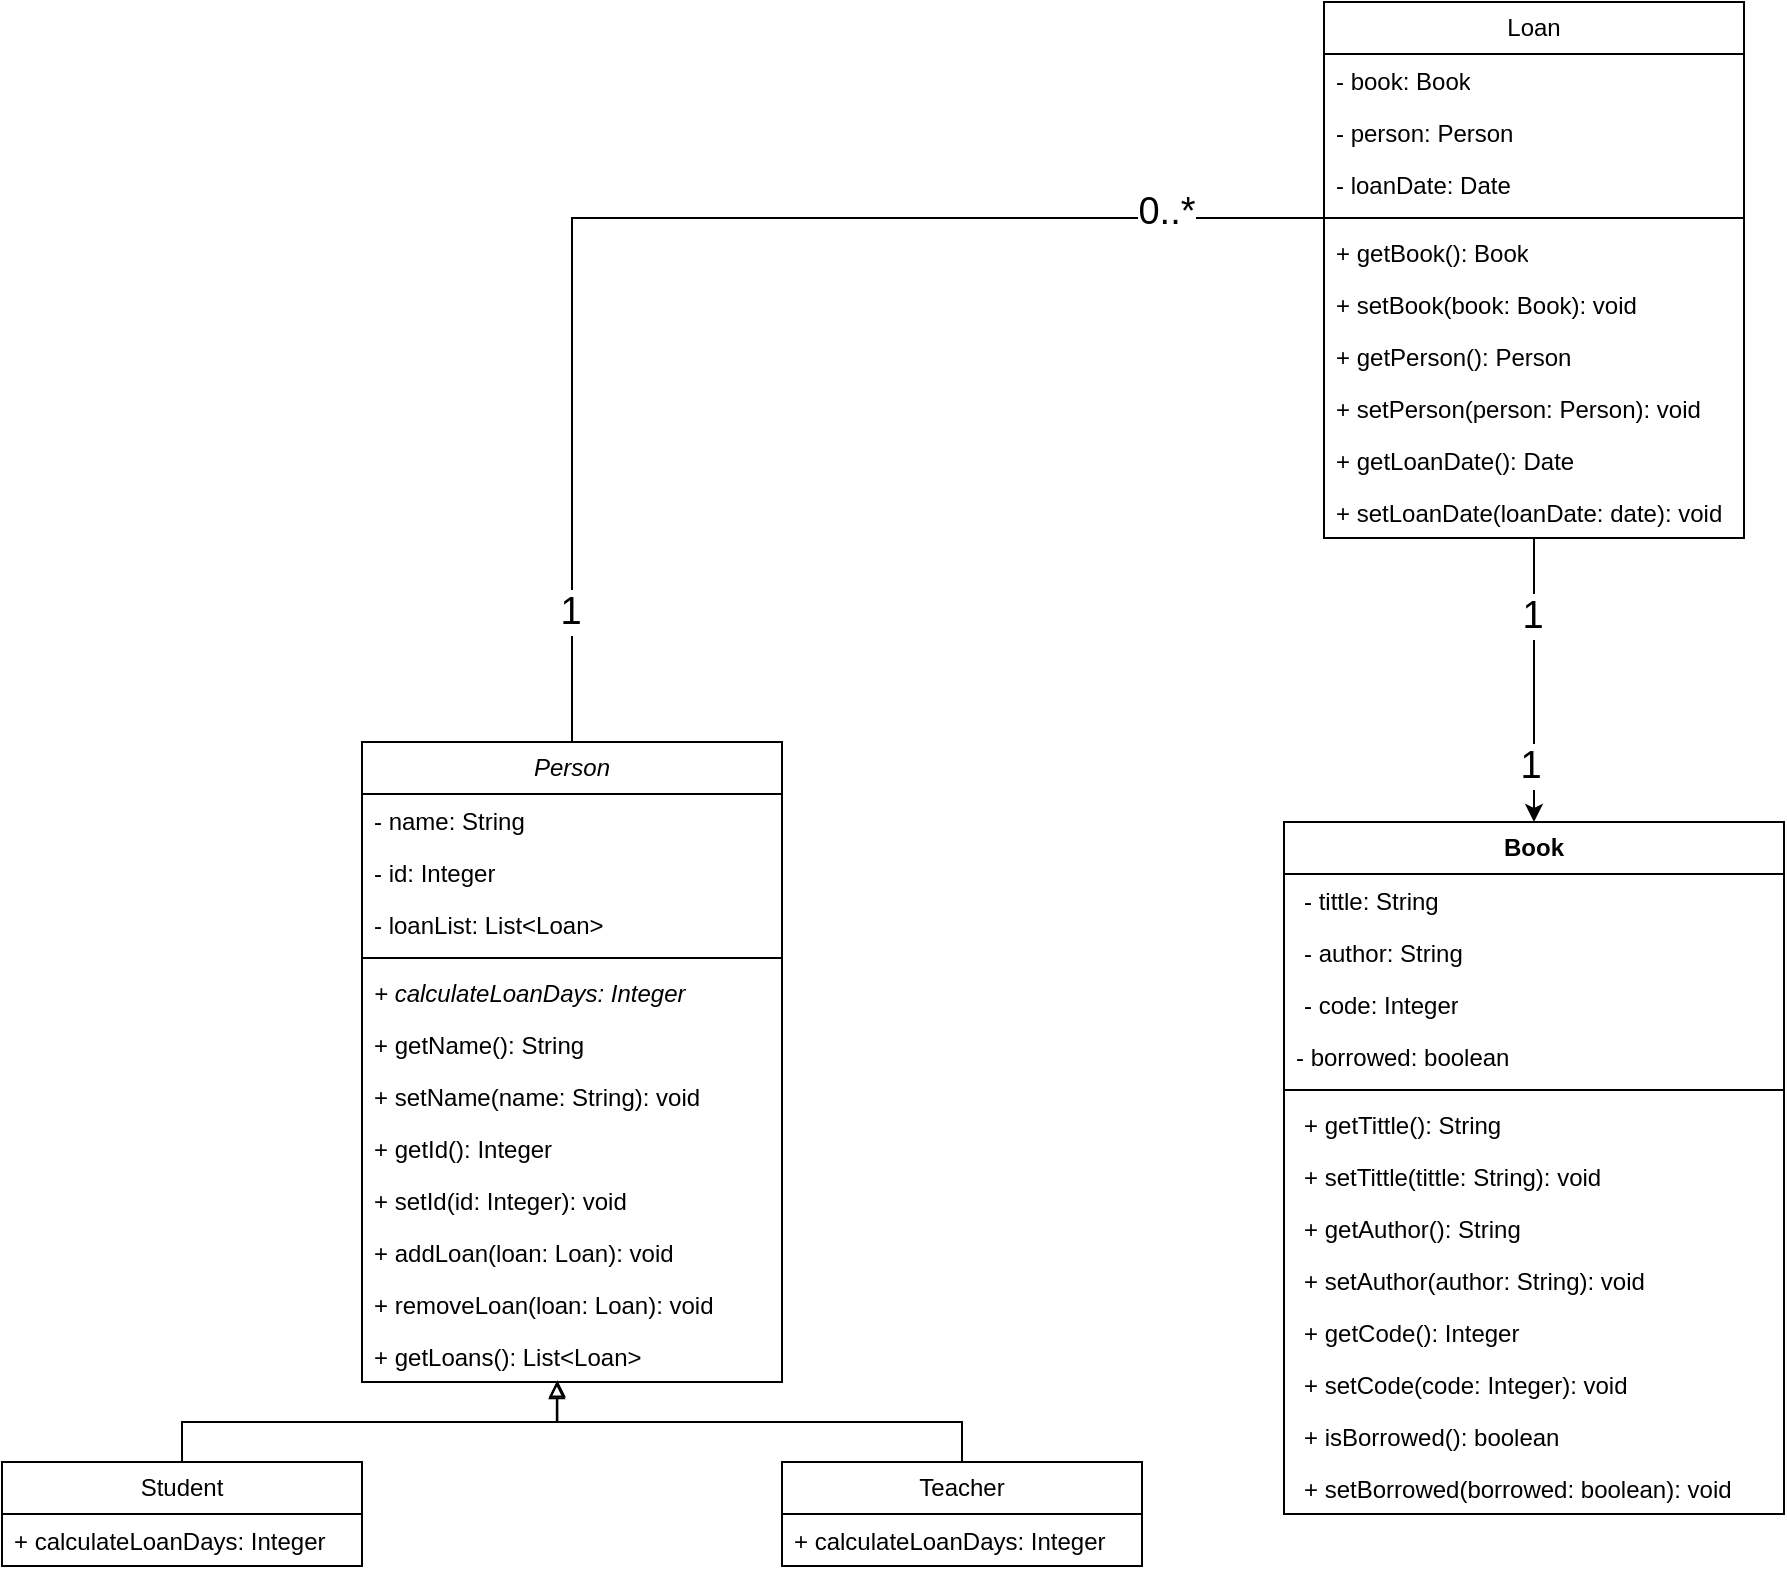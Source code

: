 <mxfile version="28.2.8">
  <diagram name="Page-1" id="9g-6qpBIdF5cQuD4IdY8">
    <mxGraphModel dx="1347" dy="2115" grid="1" gridSize="10" guides="1" tooltips="1" connect="1" arrows="1" fold="1" page="1" pageScale="1" pageWidth="827" pageHeight="1169" math="0" shadow="0">
      <root>
        <mxCell id="0" />
        <mxCell id="1" parent="0" />
        <mxCell id="0EXRGw08wKVfJBa9O7XE-159" style="edgeStyle=orthogonalEdgeStyle;rounded=0;orthogonalLoop=1;jettySize=auto;html=1;endArrow=none;endFill=0;" edge="1" parent="1" source="0EXRGw08wKVfJBa9O7XE-12" target="0EXRGw08wKVfJBa9O7XE-134">
          <mxGeometry relative="1" as="geometry" />
        </mxCell>
        <mxCell id="0EXRGw08wKVfJBa9O7XE-160" value="1" style="edgeLabel;html=1;align=center;verticalAlign=middle;resizable=0;points=[];fontSize=19;" vertex="1" connectable="0" parent="0EXRGw08wKVfJBa9O7XE-159">
          <mxGeometry x="-0.795" y="1" relative="1" as="geometry">
            <mxPoint as="offset" />
          </mxGeometry>
        </mxCell>
        <mxCell id="0EXRGw08wKVfJBa9O7XE-161" value="0..*" style="edgeLabel;html=1;align=center;verticalAlign=middle;resizable=0;points=[];fontSize=19;" vertex="1" connectable="0" parent="0EXRGw08wKVfJBa9O7XE-159">
          <mxGeometry x="0.75" y="3" relative="1" as="geometry">
            <mxPoint as="offset" />
          </mxGeometry>
        </mxCell>
        <mxCell id="0EXRGw08wKVfJBa9O7XE-12" value="&lt;i&gt;Person&lt;/i&gt;" style="swimlane;fontStyle=0;childLayout=stackLayout;horizontal=1;startSize=26;fillColor=none;horizontalStack=0;resizeParent=1;resizeParentMax=0;resizeLast=0;collapsible=1;marginBottom=0;whiteSpace=wrap;html=1;" vertex="1" parent="1">
          <mxGeometry x="309" y="40" width="210" height="320" as="geometry" />
        </mxCell>
        <mxCell id="0EXRGw08wKVfJBa9O7XE-13" value="- name: String" style="text;strokeColor=none;fillColor=none;align=left;verticalAlign=top;spacingLeft=4;spacingRight=4;overflow=hidden;rotatable=0;points=[[0,0.5],[1,0.5]];portConstraint=eastwest;whiteSpace=wrap;html=1;" vertex="1" parent="0EXRGw08wKVfJBa9O7XE-12">
          <mxGeometry y="26" width="210" height="26" as="geometry" />
        </mxCell>
        <mxCell id="0EXRGw08wKVfJBa9O7XE-14" value="- id: Integer" style="text;strokeColor=none;fillColor=none;align=left;verticalAlign=top;spacingLeft=4;spacingRight=4;overflow=hidden;rotatable=0;points=[[0,0.5],[1,0.5]];portConstraint=eastwest;whiteSpace=wrap;html=1;" vertex="1" parent="0EXRGw08wKVfJBa9O7XE-12">
          <mxGeometry y="52" width="210" height="26" as="geometry" />
        </mxCell>
        <mxCell id="0EXRGw08wKVfJBa9O7XE-141" value="- loanList: List&amp;lt;Loan&amp;gt;&amp;nbsp;" style="text;strokeColor=none;fillColor=none;align=left;verticalAlign=top;spacingLeft=4;spacingRight=4;overflow=hidden;rotatable=0;points=[[0,0.5],[1,0.5]];portConstraint=eastwest;whiteSpace=wrap;html=1;" vertex="1" parent="0EXRGw08wKVfJBa9O7XE-12">
          <mxGeometry y="78" width="210" height="26" as="geometry" />
        </mxCell>
        <mxCell id="0EXRGw08wKVfJBa9O7XE-142" value="" style="line;strokeWidth=1;fillColor=none;align=left;verticalAlign=middle;spacingTop=-1;spacingLeft=3;spacingRight=3;rotatable=0;labelPosition=right;points=[];portConstraint=eastwest;strokeColor=inherit;" vertex="1" parent="0EXRGw08wKVfJBa9O7XE-12">
          <mxGeometry y="104" width="210" height="8" as="geometry" />
        </mxCell>
        <mxCell id="0EXRGw08wKVfJBa9O7XE-15" value="&lt;font&gt;&lt;i&gt;+ calculateLoanDays: Integer&lt;/i&gt;&lt;/font&gt;" style="text;strokeColor=none;fillColor=none;align=left;verticalAlign=top;spacingLeft=4;spacingRight=4;overflow=hidden;rotatable=0;points=[[0,0.5],[1,0.5]];portConstraint=eastwest;whiteSpace=wrap;html=1;" vertex="1" parent="0EXRGw08wKVfJBa9O7XE-12">
          <mxGeometry y="112" width="210" height="26" as="geometry" />
        </mxCell>
        <mxCell id="0EXRGw08wKVfJBa9O7XE-17" value="&lt;font&gt;+ getName(): String&lt;/font&gt;" style="text;strokeColor=none;fillColor=none;align=left;verticalAlign=top;spacingLeft=4;spacingRight=4;overflow=hidden;rotatable=0;points=[[0,0.5],[1,0.5]];portConstraint=eastwest;whiteSpace=wrap;html=1;" vertex="1" parent="0EXRGw08wKVfJBa9O7XE-12">
          <mxGeometry y="138" width="210" height="26" as="geometry" />
        </mxCell>
        <mxCell id="0EXRGw08wKVfJBa9O7XE-18" value="&lt;font&gt;+ setName(name: String): void&lt;/font&gt;" style="text;strokeColor=none;fillColor=none;align=left;verticalAlign=top;spacingLeft=4;spacingRight=4;overflow=hidden;rotatable=0;points=[[0,0.5],[1,0.5]];portConstraint=eastwest;whiteSpace=wrap;html=1;" vertex="1" parent="0EXRGw08wKVfJBa9O7XE-12">
          <mxGeometry y="164" width="210" height="26" as="geometry" />
        </mxCell>
        <mxCell id="0EXRGw08wKVfJBa9O7XE-19" value="&lt;font&gt;+ getId(): Integer&lt;/font&gt;" style="text;strokeColor=none;fillColor=none;align=left;verticalAlign=top;spacingLeft=4;spacingRight=4;overflow=hidden;rotatable=0;points=[[0,0.5],[1,0.5]];portConstraint=eastwest;whiteSpace=wrap;html=1;" vertex="1" parent="0EXRGw08wKVfJBa9O7XE-12">
          <mxGeometry y="190" width="210" height="26" as="geometry" />
        </mxCell>
        <mxCell id="0EXRGw08wKVfJBa9O7XE-20" value="&lt;font&gt;+ setId(id: Integer): void&lt;/font&gt;" style="text;strokeColor=none;fillColor=none;align=left;verticalAlign=top;spacingLeft=4;spacingRight=4;overflow=hidden;rotatable=0;points=[[0,0.5],[1,0.5]];portConstraint=eastwest;whiteSpace=wrap;html=1;" vertex="1" parent="0EXRGw08wKVfJBa9O7XE-12">
          <mxGeometry y="216" width="210" height="26" as="geometry" />
        </mxCell>
        <mxCell id="0EXRGw08wKVfJBa9O7XE-153" value="&lt;font&gt;+ addLoan(loan: Loan): void&lt;/font&gt;" style="text;strokeColor=none;fillColor=none;align=left;verticalAlign=top;spacingLeft=4;spacingRight=4;overflow=hidden;rotatable=0;points=[[0,0.5],[1,0.5]];portConstraint=eastwest;whiteSpace=wrap;html=1;" vertex="1" parent="0EXRGw08wKVfJBa9O7XE-12">
          <mxGeometry y="242" width="210" height="26" as="geometry" />
        </mxCell>
        <mxCell id="0EXRGw08wKVfJBa9O7XE-155" value="&lt;font&gt;+ removeLoan(loan: Loan): void&lt;/font&gt;" style="text;strokeColor=none;fillColor=none;align=left;verticalAlign=top;spacingLeft=4;spacingRight=4;overflow=hidden;rotatable=0;points=[[0,0.5],[1,0.5]];portConstraint=eastwest;whiteSpace=wrap;html=1;" vertex="1" parent="0EXRGw08wKVfJBa9O7XE-12">
          <mxGeometry y="268" width="210" height="26" as="geometry" />
        </mxCell>
        <mxCell id="0EXRGw08wKVfJBa9O7XE-156" value="&lt;font&gt;+ getLoans(): List&amp;lt;Loan&amp;gt;&lt;/font&gt;" style="text;strokeColor=none;fillColor=none;align=left;verticalAlign=top;spacingLeft=4;spacingRight=4;overflow=hidden;rotatable=0;points=[[0,0.5],[1,0.5]];portConstraint=eastwest;whiteSpace=wrap;html=1;" vertex="1" parent="0EXRGw08wKVfJBa9O7XE-12">
          <mxGeometry y="294" width="210" height="26" as="geometry" />
        </mxCell>
        <mxCell id="0EXRGw08wKVfJBa9O7XE-30" value="Student" style="swimlane;fontStyle=0;childLayout=stackLayout;horizontal=1;startSize=26;fillColor=none;horizontalStack=0;resizeParent=1;resizeParentMax=0;resizeLast=0;collapsible=1;marginBottom=0;whiteSpace=wrap;html=1;" vertex="1" parent="1">
          <mxGeometry x="129" y="400" width="180" height="52" as="geometry">
            <mxRectangle x="130" y="400" width="80" height="30" as="alternateBounds" />
          </mxGeometry>
        </mxCell>
        <mxCell id="0EXRGw08wKVfJBa9O7XE-32" value="+ calculateLoanDays: Integer" style="text;strokeColor=none;fillColor=none;align=left;verticalAlign=top;spacingLeft=4;spacingRight=4;overflow=hidden;rotatable=0;points=[[0,0.5],[1,0.5]];portConstraint=eastwest;whiteSpace=wrap;html=1;" vertex="1" parent="0EXRGw08wKVfJBa9O7XE-30">
          <mxGeometry y="26" width="180" height="26" as="geometry" />
        </mxCell>
        <mxCell id="0EXRGw08wKVfJBa9O7XE-34" value="Teacher" style="swimlane;fontStyle=0;childLayout=stackLayout;horizontal=1;startSize=26;fillColor=none;horizontalStack=0;resizeParent=1;resizeParentMax=0;resizeLast=0;collapsible=1;marginBottom=0;whiteSpace=wrap;html=1;" vertex="1" parent="1">
          <mxGeometry x="519" y="400" width="180" height="52" as="geometry">
            <mxRectangle x="490" y="400" width="80" height="30" as="alternateBounds" />
          </mxGeometry>
        </mxCell>
        <mxCell id="0EXRGw08wKVfJBa9O7XE-35" value="+ calculateLoanDays: Integer" style="text;strokeColor=none;fillColor=none;align=left;verticalAlign=top;spacingLeft=4;spacingRight=4;overflow=hidden;rotatable=0;points=[[0,0.5],[1,0.5]];portConstraint=eastwest;whiteSpace=wrap;html=1;" vertex="1" parent="0EXRGw08wKVfJBa9O7XE-34">
          <mxGeometry y="26" width="180" height="26" as="geometry" />
        </mxCell>
        <mxCell id="0EXRGw08wKVfJBa9O7XE-100" value="&lt;b&gt;Book&lt;/b&gt;" style="swimlane;fontStyle=0;childLayout=stackLayout;horizontal=1;startSize=26;fillColor=none;horizontalStack=0;resizeParent=1;resizeParentMax=0;resizeLast=0;collapsible=1;marginBottom=0;whiteSpace=wrap;html=1;" vertex="1" parent="1">
          <mxGeometry x="770" y="80" width="250" height="346" as="geometry">
            <mxRectangle x="260" y="510" width="70" height="30" as="alternateBounds" />
          </mxGeometry>
        </mxCell>
        <mxCell id="0EXRGw08wKVfJBa9O7XE-101" value="&lt;p style=&quot;margin: 0px 0px 0px 4px;&quot;&gt;- tittle: String&lt;/p&gt;&lt;div&gt;&lt;br&gt;&lt;/div&gt;" style="text;strokeColor=none;fillColor=none;align=left;verticalAlign=top;spacingLeft=4;spacingRight=4;overflow=hidden;rotatable=0;points=[[0,0.5],[1,0.5]];portConstraint=eastwest;whiteSpace=wrap;html=1;" vertex="1" parent="0EXRGw08wKVfJBa9O7XE-100">
          <mxGeometry y="26" width="250" height="26" as="geometry" />
        </mxCell>
        <mxCell id="0EXRGw08wKVfJBa9O7XE-102" value="&lt;p style=&quot;margin: 0px 0px 0px 4px;&quot;&gt;- author: String&lt;/p&gt;&lt;div&gt;&lt;br&gt;&lt;/div&gt;" style="text;strokeColor=none;fillColor=none;align=left;verticalAlign=top;spacingLeft=4;spacingRight=4;overflow=hidden;rotatable=0;points=[[0,0.5],[1,0.5]];portConstraint=eastwest;whiteSpace=wrap;html=1;" vertex="1" parent="0EXRGw08wKVfJBa9O7XE-100">
          <mxGeometry y="52" width="250" height="26" as="geometry" />
        </mxCell>
        <mxCell id="0EXRGw08wKVfJBa9O7XE-103" value="&lt;p style=&quot;margin: 0px 0px 0px 4px;&quot;&gt;- code: Integer&lt;/p&gt;&lt;div&gt;&lt;br&gt;&lt;/div&gt;" style="text;strokeColor=none;fillColor=none;align=left;verticalAlign=top;spacingLeft=4;spacingRight=4;overflow=hidden;rotatable=0;points=[[0,0.5],[1,0.5]];portConstraint=eastwest;whiteSpace=wrap;html=1;" vertex="1" parent="0EXRGw08wKVfJBa9O7XE-100">
          <mxGeometry y="78" width="250" height="26" as="geometry" />
        </mxCell>
        <mxCell id="0EXRGw08wKVfJBa9O7XE-115" value="- borrowed: boolean&lt;div&gt;&lt;br&gt;&lt;/div&gt;" style="text;strokeColor=none;fillColor=none;align=left;verticalAlign=top;spacingLeft=4;spacingRight=4;overflow=hidden;rotatable=0;points=[[0,0.5],[1,0.5]];portConstraint=eastwest;whiteSpace=wrap;html=1;" vertex="1" parent="0EXRGw08wKVfJBa9O7XE-100">
          <mxGeometry y="104" width="250" height="26" as="geometry" />
        </mxCell>
        <mxCell id="0EXRGw08wKVfJBa9O7XE-118" value="" style="line;strokeWidth=1;fillColor=none;align=left;verticalAlign=middle;spacingTop=-1;spacingLeft=3;spacingRight=3;rotatable=0;labelPosition=right;points=[];portConstraint=eastwest;strokeColor=inherit;" vertex="1" parent="0EXRGw08wKVfJBa9O7XE-100">
          <mxGeometry y="130" width="250" height="8" as="geometry" />
        </mxCell>
        <mxCell id="0EXRGw08wKVfJBa9O7XE-117" value="&lt;div&gt;&lt;p style=&quot;margin: 0px 0px 0px 4px;&quot;&gt;+ getTittle(): String&lt;/p&gt;&lt;/div&gt;" style="text;strokeColor=none;fillColor=none;align=left;verticalAlign=top;spacingLeft=4;spacingRight=4;overflow=hidden;rotatable=0;points=[[0,0.5],[1,0.5]];portConstraint=eastwest;whiteSpace=wrap;html=1;" vertex="1" parent="0EXRGw08wKVfJBa9O7XE-100">
          <mxGeometry y="138" width="250" height="26" as="geometry" />
        </mxCell>
        <mxCell id="0EXRGw08wKVfJBa9O7XE-119" value="&lt;div&gt;&lt;p style=&quot;margin: 0px 0px 0px 4px;&quot;&gt;+ setTittle(tittle: String): void&lt;/p&gt;&lt;/div&gt;" style="text;strokeColor=none;fillColor=none;align=left;verticalAlign=top;spacingLeft=4;spacingRight=4;overflow=hidden;rotatable=0;points=[[0,0.5],[1,0.5]];portConstraint=eastwest;whiteSpace=wrap;html=1;" vertex="1" parent="0EXRGw08wKVfJBa9O7XE-100">
          <mxGeometry y="164" width="250" height="26" as="geometry" />
        </mxCell>
        <mxCell id="0EXRGw08wKVfJBa9O7XE-122" value="&lt;div&gt;&lt;p style=&quot;margin: 0px 0px 0px 4px;&quot;&gt;+ getAuthor(): String&lt;/p&gt;&lt;/div&gt;" style="text;strokeColor=none;fillColor=none;align=left;verticalAlign=top;spacingLeft=4;spacingRight=4;overflow=hidden;rotatable=0;points=[[0,0.5],[1,0.5]];portConstraint=eastwest;whiteSpace=wrap;html=1;" vertex="1" parent="0EXRGw08wKVfJBa9O7XE-100">
          <mxGeometry y="190" width="250" height="26" as="geometry" />
        </mxCell>
        <mxCell id="0EXRGw08wKVfJBa9O7XE-123" value="&lt;div&gt;&lt;p style=&quot;margin: 0px 0px 0px 4px;&quot;&gt;+ setAuthor(author: String): void&lt;/p&gt;&lt;/div&gt;" style="text;strokeColor=none;fillColor=none;align=left;verticalAlign=top;spacingLeft=4;spacingRight=4;overflow=hidden;rotatable=0;points=[[0,0.5],[1,0.5]];portConstraint=eastwest;whiteSpace=wrap;html=1;" vertex="1" parent="0EXRGw08wKVfJBa9O7XE-100">
          <mxGeometry y="216" width="250" height="26" as="geometry" />
        </mxCell>
        <mxCell id="0EXRGw08wKVfJBa9O7XE-124" value="&lt;div&gt;&lt;p style=&quot;margin: 0px 0px 0px 4px;&quot;&gt;+ getCode(): Integer&lt;/p&gt;&lt;/div&gt;" style="text;strokeColor=none;fillColor=none;align=left;verticalAlign=top;spacingLeft=4;spacingRight=4;overflow=hidden;rotatable=0;points=[[0,0.5],[1,0.5]];portConstraint=eastwest;whiteSpace=wrap;html=1;" vertex="1" parent="0EXRGw08wKVfJBa9O7XE-100">
          <mxGeometry y="242" width="250" height="26" as="geometry" />
        </mxCell>
        <mxCell id="0EXRGw08wKVfJBa9O7XE-125" value="&lt;div&gt;&lt;p style=&quot;margin: 0px 0px 0px 4px;&quot;&gt;+ setCode(code: Integer): void&lt;/p&gt;&lt;/div&gt;" style="text;strokeColor=none;fillColor=none;align=left;verticalAlign=top;spacingLeft=4;spacingRight=4;overflow=hidden;rotatable=0;points=[[0,0.5],[1,0.5]];portConstraint=eastwest;whiteSpace=wrap;html=1;" vertex="1" parent="0EXRGw08wKVfJBa9O7XE-100">
          <mxGeometry y="268" width="250" height="26" as="geometry" />
        </mxCell>
        <mxCell id="0EXRGw08wKVfJBa9O7XE-126" value="&lt;div&gt;&lt;p style=&quot;margin: 0px 0px 0px 4px;&quot;&gt;+ isBorrowed(): boolean&lt;/p&gt;&lt;/div&gt;" style="text;strokeColor=none;fillColor=none;align=left;verticalAlign=top;spacingLeft=4;spacingRight=4;overflow=hidden;rotatable=0;points=[[0,0.5],[1,0.5]];portConstraint=eastwest;whiteSpace=wrap;html=1;" vertex="1" parent="0EXRGw08wKVfJBa9O7XE-100">
          <mxGeometry y="294" width="250" height="26" as="geometry" />
        </mxCell>
        <mxCell id="0EXRGw08wKVfJBa9O7XE-127" value="&lt;div&gt;&lt;p style=&quot;margin: 0px 0px 0px 4px;&quot;&gt;+ setBorrowed(borrowed: boolean): void&lt;/p&gt;&lt;/div&gt;" style="text;strokeColor=none;fillColor=none;align=left;verticalAlign=top;spacingLeft=4;spacingRight=4;overflow=hidden;rotatable=0;points=[[0,0.5],[1,0.5]];portConstraint=eastwest;whiteSpace=wrap;html=1;" vertex="1" parent="0EXRGw08wKVfJBa9O7XE-100">
          <mxGeometry y="320" width="250" height="26" as="geometry" />
        </mxCell>
        <mxCell id="0EXRGw08wKVfJBa9O7XE-166" style="edgeStyle=orthogonalEdgeStyle;rounded=0;orthogonalLoop=1;jettySize=auto;html=1;" edge="1" parent="1" source="0EXRGw08wKVfJBa9O7XE-128" target="0EXRGw08wKVfJBa9O7XE-100">
          <mxGeometry relative="1" as="geometry" />
        </mxCell>
        <mxCell id="0EXRGw08wKVfJBa9O7XE-167" value="1" style="edgeLabel;html=1;align=center;verticalAlign=middle;resizable=0;points=[];fontSize=19;" vertex="1" connectable="0" parent="0EXRGw08wKVfJBa9O7XE-166">
          <mxGeometry x="-0.451" y="-1" relative="1" as="geometry">
            <mxPoint as="offset" />
          </mxGeometry>
        </mxCell>
        <mxCell id="0EXRGw08wKVfJBa9O7XE-168" value="1" style="edgeLabel;html=1;align=center;verticalAlign=middle;resizable=0;points=[];fontSize=19;" vertex="1" connectable="0" parent="0EXRGw08wKVfJBa9O7XE-166">
          <mxGeometry x="0.606" y="-2" relative="1" as="geometry">
            <mxPoint as="offset" />
          </mxGeometry>
        </mxCell>
        <mxCell id="0EXRGw08wKVfJBa9O7XE-128" value="Loan" style="swimlane;fontStyle=0;childLayout=stackLayout;horizontal=1;startSize=26;fillColor=none;horizontalStack=0;resizeParent=1;resizeParentMax=0;resizeLast=0;collapsible=1;marginBottom=0;whiteSpace=wrap;html=1;" vertex="1" parent="1">
          <mxGeometry x="790" y="-330" width="210" height="268" as="geometry" />
        </mxCell>
        <mxCell id="0EXRGw08wKVfJBa9O7XE-129" value="- book: Book" style="text;strokeColor=none;fillColor=none;align=left;verticalAlign=top;spacingLeft=4;spacingRight=4;overflow=hidden;rotatable=0;points=[[0,0.5],[1,0.5]];portConstraint=eastwest;whiteSpace=wrap;html=1;" vertex="1" parent="0EXRGw08wKVfJBa9O7XE-128">
          <mxGeometry y="26" width="210" height="26" as="geometry" />
        </mxCell>
        <mxCell id="0EXRGw08wKVfJBa9O7XE-130" value="- person: Person" style="text;strokeColor=none;fillColor=none;align=left;verticalAlign=top;spacingLeft=4;spacingRight=4;overflow=hidden;rotatable=0;points=[[0,0.5],[1,0.5]];portConstraint=eastwest;whiteSpace=wrap;html=1;" vertex="1" parent="0EXRGw08wKVfJBa9O7XE-128">
          <mxGeometry y="52" width="210" height="26" as="geometry" />
        </mxCell>
        <mxCell id="0EXRGw08wKVfJBa9O7XE-132" value="- loanDate: Date" style="text;strokeColor=none;fillColor=none;align=left;verticalAlign=top;spacingLeft=4;spacingRight=4;overflow=hidden;rotatable=0;points=[[0,0.5],[1,0.5]];portConstraint=eastwest;whiteSpace=wrap;html=1;" vertex="1" parent="0EXRGw08wKVfJBa9O7XE-128">
          <mxGeometry y="78" width="210" height="26" as="geometry" />
        </mxCell>
        <mxCell id="0EXRGw08wKVfJBa9O7XE-134" value="" style="line;strokeWidth=1;fillColor=none;align=left;verticalAlign=middle;spacingTop=-1;spacingLeft=3;spacingRight=3;rotatable=0;labelPosition=right;points=[];portConstraint=eastwest;strokeColor=inherit;" vertex="1" parent="0EXRGw08wKVfJBa9O7XE-128">
          <mxGeometry y="104" width="210" height="8" as="geometry" />
        </mxCell>
        <mxCell id="0EXRGw08wKVfJBa9O7XE-133" value="+ getBook(): Book" style="text;strokeColor=none;fillColor=none;align=left;verticalAlign=top;spacingLeft=4;spacingRight=4;overflow=hidden;rotatable=0;points=[[0,0.5],[1,0.5]];portConstraint=eastwest;whiteSpace=wrap;html=1;" vertex="1" parent="0EXRGw08wKVfJBa9O7XE-128">
          <mxGeometry y="112" width="210" height="26" as="geometry" />
        </mxCell>
        <mxCell id="0EXRGw08wKVfJBa9O7XE-135" value="+ setBook(book: Book): void" style="text;strokeColor=none;fillColor=none;align=left;verticalAlign=top;spacingLeft=4;spacingRight=4;overflow=hidden;rotatable=0;points=[[0,0.5],[1,0.5]];portConstraint=eastwest;whiteSpace=wrap;html=1;" vertex="1" parent="0EXRGw08wKVfJBa9O7XE-128">
          <mxGeometry y="138" width="210" height="26" as="geometry" />
        </mxCell>
        <mxCell id="0EXRGw08wKVfJBa9O7XE-136" value="+ getPerson(): Person" style="text;strokeColor=none;fillColor=none;align=left;verticalAlign=top;spacingLeft=4;spacingRight=4;overflow=hidden;rotatable=0;points=[[0,0.5],[1,0.5]];portConstraint=eastwest;whiteSpace=wrap;html=1;" vertex="1" parent="0EXRGw08wKVfJBa9O7XE-128">
          <mxGeometry y="164" width="210" height="26" as="geometry" />
        </mxCell>
        <mxCell id="0EXRGw08wKVfJBa9O7XE-137" value="+ setPerson(person: Person): void" style="text;strokeColor=none;fillColor=none;align=left;verticalAlign=top;spacingLeft=4;spacingRight=4;overflow=hidden;rotatable=0;points=[[0,0.5],[1,0.5]];portConstraint=eastwest;whiteSpace=wrap;html=1;" vertex="1" parent="0EXRGw08wKVfJBa9O7XE-128">
          <mxGeometry y="190" width="210" height="26" as="geometry" />
        </mxCell>
        <mxCell id="0EXRGw08wKVfJBa9O7XE-138" value="+ getLoanDate(): Date" style="text;strokeColor=none;fillColor=none;align=left;verticalAlign=top;spacingLeft=4;spacingRight=4;overflow=hidden;rotatable=0;points=[[0,0.5],[1,0.5]];portConstraint=eastwest;whiteSpace=wrap;html=1;" vertex="1" parent="0EXRGw08wKVfJBa9O7XE-128">
          <mxGeometry y="216" width="210" height="26" as="geometry" />
        </mxCell>
        <mxCell id="0EXRGw08wKVfJBa9O7XE-139" value="+ setLoanDate(loanDate: date): void" style="text;strokeColor=none;fillColor=none;align=left;verticalAlign=top;spacingLeft=4;spacingRight=4;overflow=hidden;rotatable=0;points=[[0,0.5],[1,0.5]];portConstraint=eastwest;whiteSpace=wrap;html=1;" vertex="1" parent="0EXRGw08wKVfJBa9O7XE-128">
          <mxGeometry y="242" width="210" height="26" as="geometry" />
        </mxCell>
        <mxCell id="0EXRGw08wKVfJBa9O7XE-157" style="edgeStyle=orthogonalEdgeStyle;rounded=0;orthogonalLoop=1;jettySize=auto;html=1;entryX=0.464;entryY=1;entryDx=0;entryDy=0;entryPerimeter=0;endArrow=block;endFill=0;" edge="1" parent="1" source="0EXRGw08wKVfJBa9O7XE-30" target="0EXRGw08wKVfJBa9O7XE-156">
          <mxGeometry relative="1" as="geometry" />
        </mxCell>
        <mxCell id="0EXRGw08wKVfJBa9O7XE-158" style="edgeStyle=orthogonalEdgeStyle;rounded=0;orthogonalLoop=1;jettySize=auto;html=1;entryX=0.465;entryY=0.968;entryDx=0;entryDy=0;entryPerimeter=0;endArrow=block;endFill=0;" edge="1" parent="1" source="0EXRGw08wKVfJBa9O7XE-34" target="0EXRGw08wKVfJBa9O7XE-156">
          <mxGeometry relative="1" as="geometry" />
        </mxCell>
      </root>
    </mxGraphModel>
  </diagram>
</mxfile>
